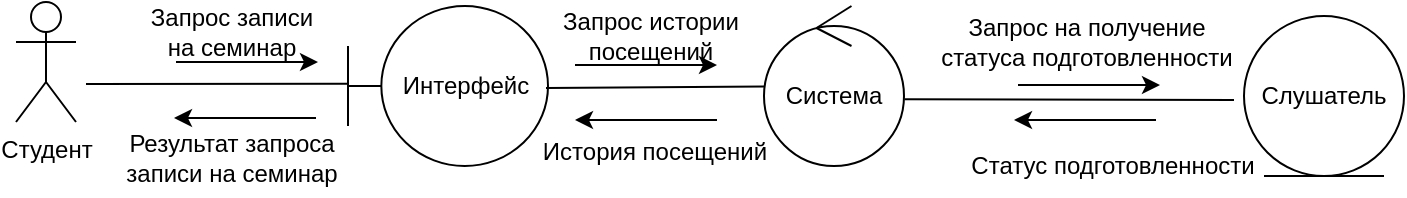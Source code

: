 <mxfile version="26.1.1">
  <diagram name="Страница — 1" id="PaI8IPLGgFUFwOvJCFp6">
    <mxGraphModel dx="1050" dy="538" grid="0" gridSize="10" guides="1" tooltips="1" connect="1" arrows="1" fold="1" page="1" pageScale="1" pageWidth="827" pageHeight="1169" math="0" shadow="0">
      <root>
        <mxCell id="0" />
        <mxCell id="1" parent="0" />
        <mxCell id="LCRRv-766jGbRX7zKB-T-1" value="&lt;div&gt;Студент&lt;/div&gt;" style="shape=umlActor;verticalLabelPosition=bottom;verticalAlign=top;html=1;outlineConnect=0;" vertex="1" parent="1">
          <mxGeometry x="63" y="209" width="30" height="60" as="geometry" />
        </mxCell>
        <mxCell id="LCRRv-766jGbRX7zKB-T-32" value="Интерфейс" style="shape=umlBoundary;whiteSpace=wrap;html=1;" vertex="1" parent="1">
          <mxGeometry x="229" y="211" width="100" height="80" as="geometry" />
        </mxCell>
        <mxCell id="LCRRv-766jGbRX7zKB-T-33" value="Система" style="ellipse;shape=umlControl;whiteSpace=wrap;html=1;" vertex="1" parent="1">
          <mxGeometry x="437" y="211" width="70" height="80" as="geometry" />
        </mxCell>
        <mxCell id="LCRRv-766jGbRX7zKB-T-34" value="Слушатель" style="ellipse;shape=umlEntity;whiteSpace=wrap;html=1;" vertex="1" parent="1">
          <mxGeometry x="677" y="216" width="80" height="80" as="geometry" />
        </mxCell>
        <mxCell id="LCRRv-766jGbRX7zKB-T-35" value="" style="endArrow=none;html=1;rounded=0;entryX=-0.034;entryY=0.342;entryDx=0;entryDy=0;entryPerimeter=0;" edge="1" parent="1">
          <mxGeometry width="50" height="50" relative="1" as="geometry">
            <mxPoint x="98" y="250" as="sourcePoint" />
            <mxPoint x="229.0" y="249.86" as="targetPoint" />
          </mxGeometry>
        </mxCell>
        <mxCell id="LCRRv-766jGbRX7zKB-T-36" value="" style="endArrow=none;html=1;rounded=0;entryX=0.006;entryY=0.503;entryDx=0;entryDy=0;entryPerimeter=0;" edge="1" parent="1" target="LCRRv-766jGbRX7zKB-T-33">
          <mxGeometry width="50" height="50" relative="1" as="geometry">
            <mxPoint x="328" y="252" as="sourcePoint" />
            <mxPoint x="420" y="247" as="targetPoint" />
          </mxGeometry>
        </mxCell>
        <mxCell id="LCRRv-766jGbRX7zKB-T-37" value="" style="endArrow=none;html=1;rounded=0;exitX=1.003;exitY=0.583;exitDx=0;exitDy=0;exitPerimeter=0;" edge="1" parent="1" source="LCRRv-766jGbRX7zKB-T-33">
          <mxGeometry width="50" height="50" relative="1" as="geometry">
            <mxPoint x="516" y="259" as="sourcePoint" />
            <mxPoint x="672" y="258" as="targetPoint" />
          </mxGeometry>
        </mxCell>
        <mxCell id="LCRRv-766jGbRX7zKB-T-38" value="" style="endArrow=classic;html=1;rounded=0;" edge="1" parent="1">
          <mxGeometry width="50" height="50" relative="1" as="geometry">
            <mxPoint x="143" y="239" as="sourcePoint" />
            <mxPoint x="214" y="239" as="targetPoint" />
          </mxGeometry>
        </mxCell>
        <mxCell id="LCRRv-766jGbRX7zKB-T-39" value="" style="endArrow=classic;html=1;rounded=0;" edge="1" parent="1">
          <mxGeometry width="50" height="50" relative="1" as="geometry">
            <mxPoint x="342.5" y="240.5" as="sourcePoint" />
            <mxPoint x="413.5" y="240.5" as="targetPoint" />
          </mxGeometry>
        </mxCell>
        <mxCell id="LCRRv-766jGbRX7zKB-T-40" value="" style="endArrow=classic;html=1;rounded=0;" edge="1" parent="1">
          <mxGeometry width="50" height="50" relative="1" as="geometry">
            <mxPoint x="564" y="250.5" as="sourcePoint" />
            <mxPoint x="635" y="250.5" as="targetPoint" />
          </mxGeometry>
        </mxCell>
        <mxCell id="LCRRv-766jGbRX7zKB-T-41" value="" style="endArrow=classic;html=1;rounded=0;" edge="1" parent="1">
          <mxGeometry width="50" height="50" relative="1" as="geometry">
            <mxPoint x="633" y="268" as="sourcePoint" />
            <mxPoint x="562" y="268" as="targetPoint" />
          </mxGeometry>
        </mxCell>
        <mxCell id="LCRRv-766jGbRX7zKB-T-42" value="" style="endArrow=classic;html=1;rounded=0;" edge="1" parent="1">
          <mxGeometry width="50" height="50" relative="1" as="geometry">
            <mxPoint x="413.5" y="268" as="sourcePoint" />
            <mxPoint x="342.5" y="268" as="targetPoint" />
          </mxGeometry>
        </mxCell>
        <mxCell id="LCRRv-766jGbRX7zKB-T-43" value="" style="endArrow=classic;html=1;rounded=0;" edge="1" parent="1">
          <mxGeometry width="50" height="50" relative="1" as="geometry">
            <mxPoint x="213" y="267" as="sourcePoint" />
            <mxPoint x="142" y="267" as="targetPoint" />
          </mxGeometry>
        </mxCell>
        <mxCell id="LCRRv-766jGbRX7zKB-T-45" value="Запрос записи на семинар" style="text;html=1;align=center;verticalAlign=middle;whiteSpace=wrap;rounded=0;" vertex="1" parent="1">
          <mxGeometry x="126" y="209" width="90" height="30" as="geometry" />
        </mxCell>
        <mxCell id="LCRRv-766jGbRX7zKB-T-47" value="Запрос истории посещений" style="text;html=1;align=center;verticalAlign=middle;whiteSpace=wrap;rounded=0;" vertex="1" parent="1">
          <mxGeometry x="335" y="211" width="91" height="30" as="geometry" />
        </mxCell>
        <mxCell id="LCRRv-766jGbRX7zKB-T-48" value="История посещений" style="text;html=1;align=center;verticalAlign=middle;whiteSpace=wrap;rounded=0;" vertex="1" parent="1">
          <mxGeometry x="304" y="269" width="157" height="30" as="geometry" />
        </mxCell>
        <mxCell id="LCRRv-766jGbRX7zKB-T-49" value="Запрос на получение статуса подготовленности" style="text;html=1;align=center;verticalAlign=middle;whiteSpace=wrap;rounded=0;" vertex="1" parent="1">
          <mxGeometry x="520" y="214" width="157" height="30" as="geometry" />
        </mxCell>
        <mxCell id="LCRRv-766jGbRX7zKB-T-50" value="Статус подготовленности" style="text;html=1;align=center;verticalAlign=middle;whiteSpace=wrap;rounded=0;" vertex="1" parent="1">
          <mxGeometry x="533" y="276" width="157" height="30" as="geometry" />
        </mxCell>
        <mxCell id="LCRRv-766jGbRX7zKB-T-51" value="Результат запроса записи на семинар" style="text;html=1;align=center;verticalAlign=middle;whiteSpace=wrap;rounded=0;" vertex="1" parent="1">
          <mxGeometry x="117" y="272" width="108" height="30" as="geometry" />
        </mxCell>
      </root>
    </mxGraphModel>
  </diagram>
</mxfile>
